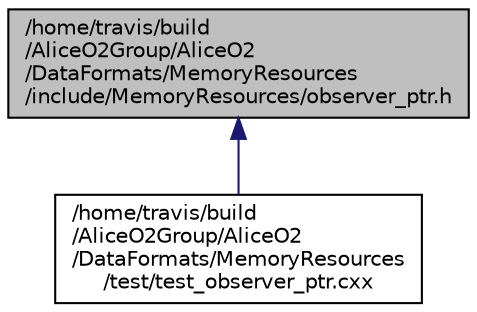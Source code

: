 digraph "/home/travis/build/AliceO2Group/AliceO2/DataFormats/MemoryResources/include/MemoryResources/observer_ptr.h"
{
 // INTERACTIVE_SVG=YES
  bgcolor="transparent";
  edge [fontname="Helvetica",fontsize="10",labelfontname="Helvetica",labelfontsize="10"];
  node [fontname="Helvetica",fontsize="10",shape=record];
  Node1 [label="/home/travis/build\l/AliceO2Group/AliceO2\l/DataFormats/MemoryResources\l/include/MemoryResources/observer_ptr.h",height=0.2,width=0.4,color="black", fillcolor="grey75", style="filled", fontcolor="black"];
  Node1 -> Node2 [dir="back",color="midnightblue",fontsize="10",style="solid",fontname="Helvetica"];
  Node2 [label="/home/travis/build\l/AliceO2Group/AliceO2\l/DataFormats/MemoryResources\l/test/test_observer_ptr.cxx",height=0.2,width=0.4,color="black",URL="$d7/db3/test__observer__ptr_8cxx.html"];
}
